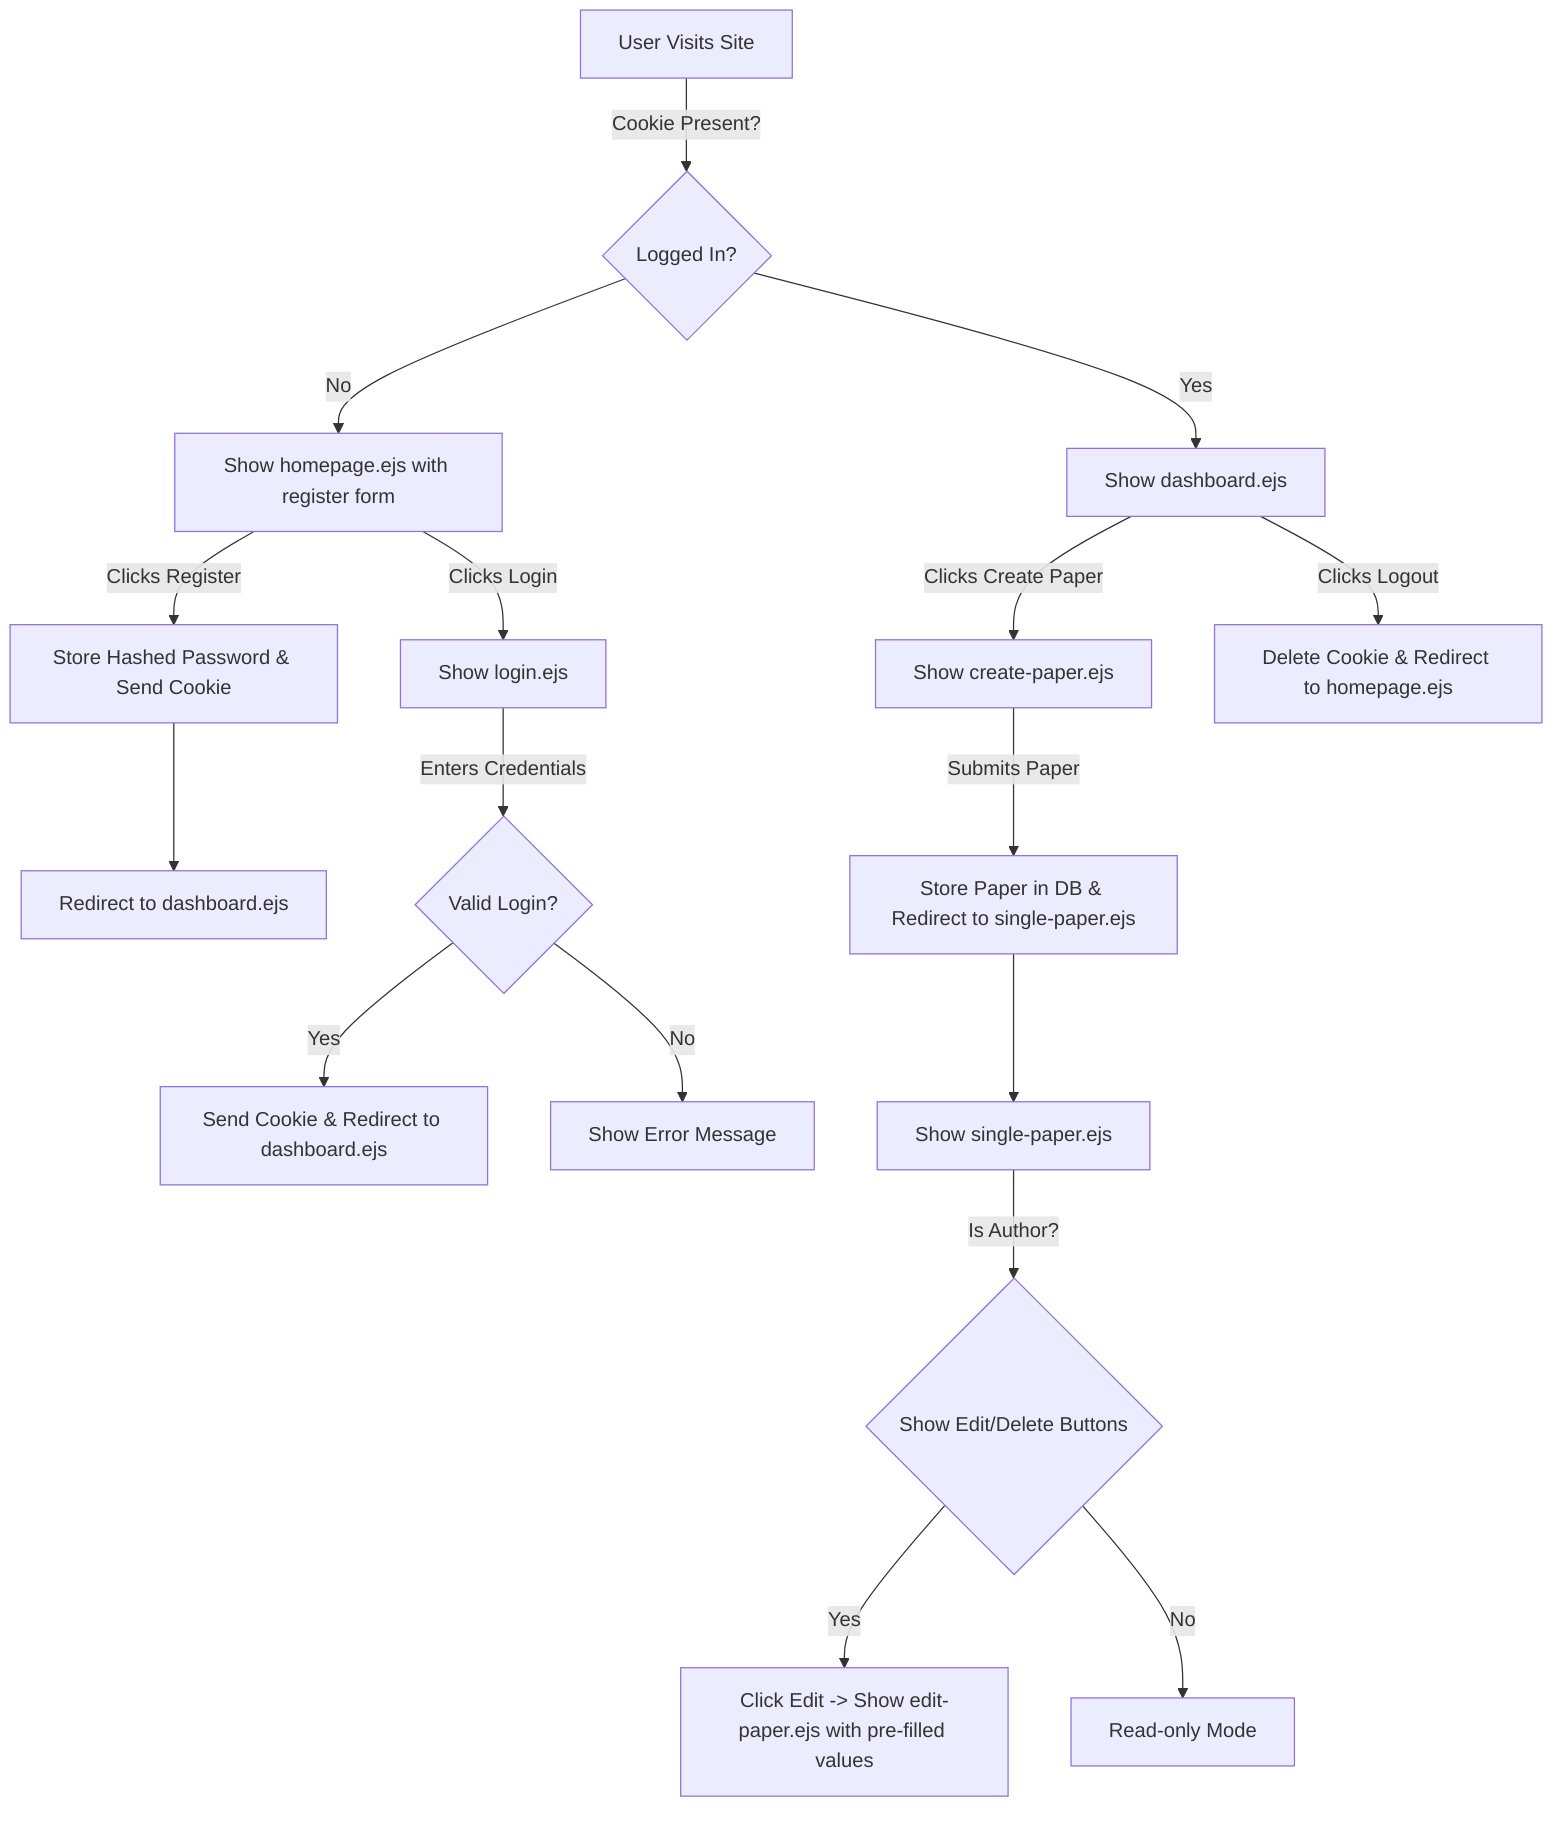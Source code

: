 graph TD
A[User Visits Site] -->|Cookie Present?| B{Logged In?}
B -- Yes --> C[Show dashboard.ejs]
B -- No --> D[Show homepage.ejs with register form]

D -->|Clicks Register| E[Store Hashed Password & Send Cookie]
E --> F[Redirect to dashboard.ejs]

D -->|Clicks Login| G[Show login.ejs]
G -->|Enters Credentials| H{Valid Login?}
H -- Yes --> I[Send Cookie & Redirect to dashboard.ejs]
H -- No --> J[Show Error Message]

C -->|Clicks Create Paper| K[Show create-paper.ejs]
K -->|Submits Paper| L[Store Paper in DB & Redirect to single-paper.ejs]

L --> M[Show single-paper.ejs]
M -->|Is Author?| N{Show Edit/Delete Buttons}
N -- Yes --> O[Click Edit -> Show edit-paper.ejs with pre-filled values]
N -- No --> P[Read-only Mode]

C -->|Clicks Logout| Q[Delete Cookie & Redirect to homepage.ejs]